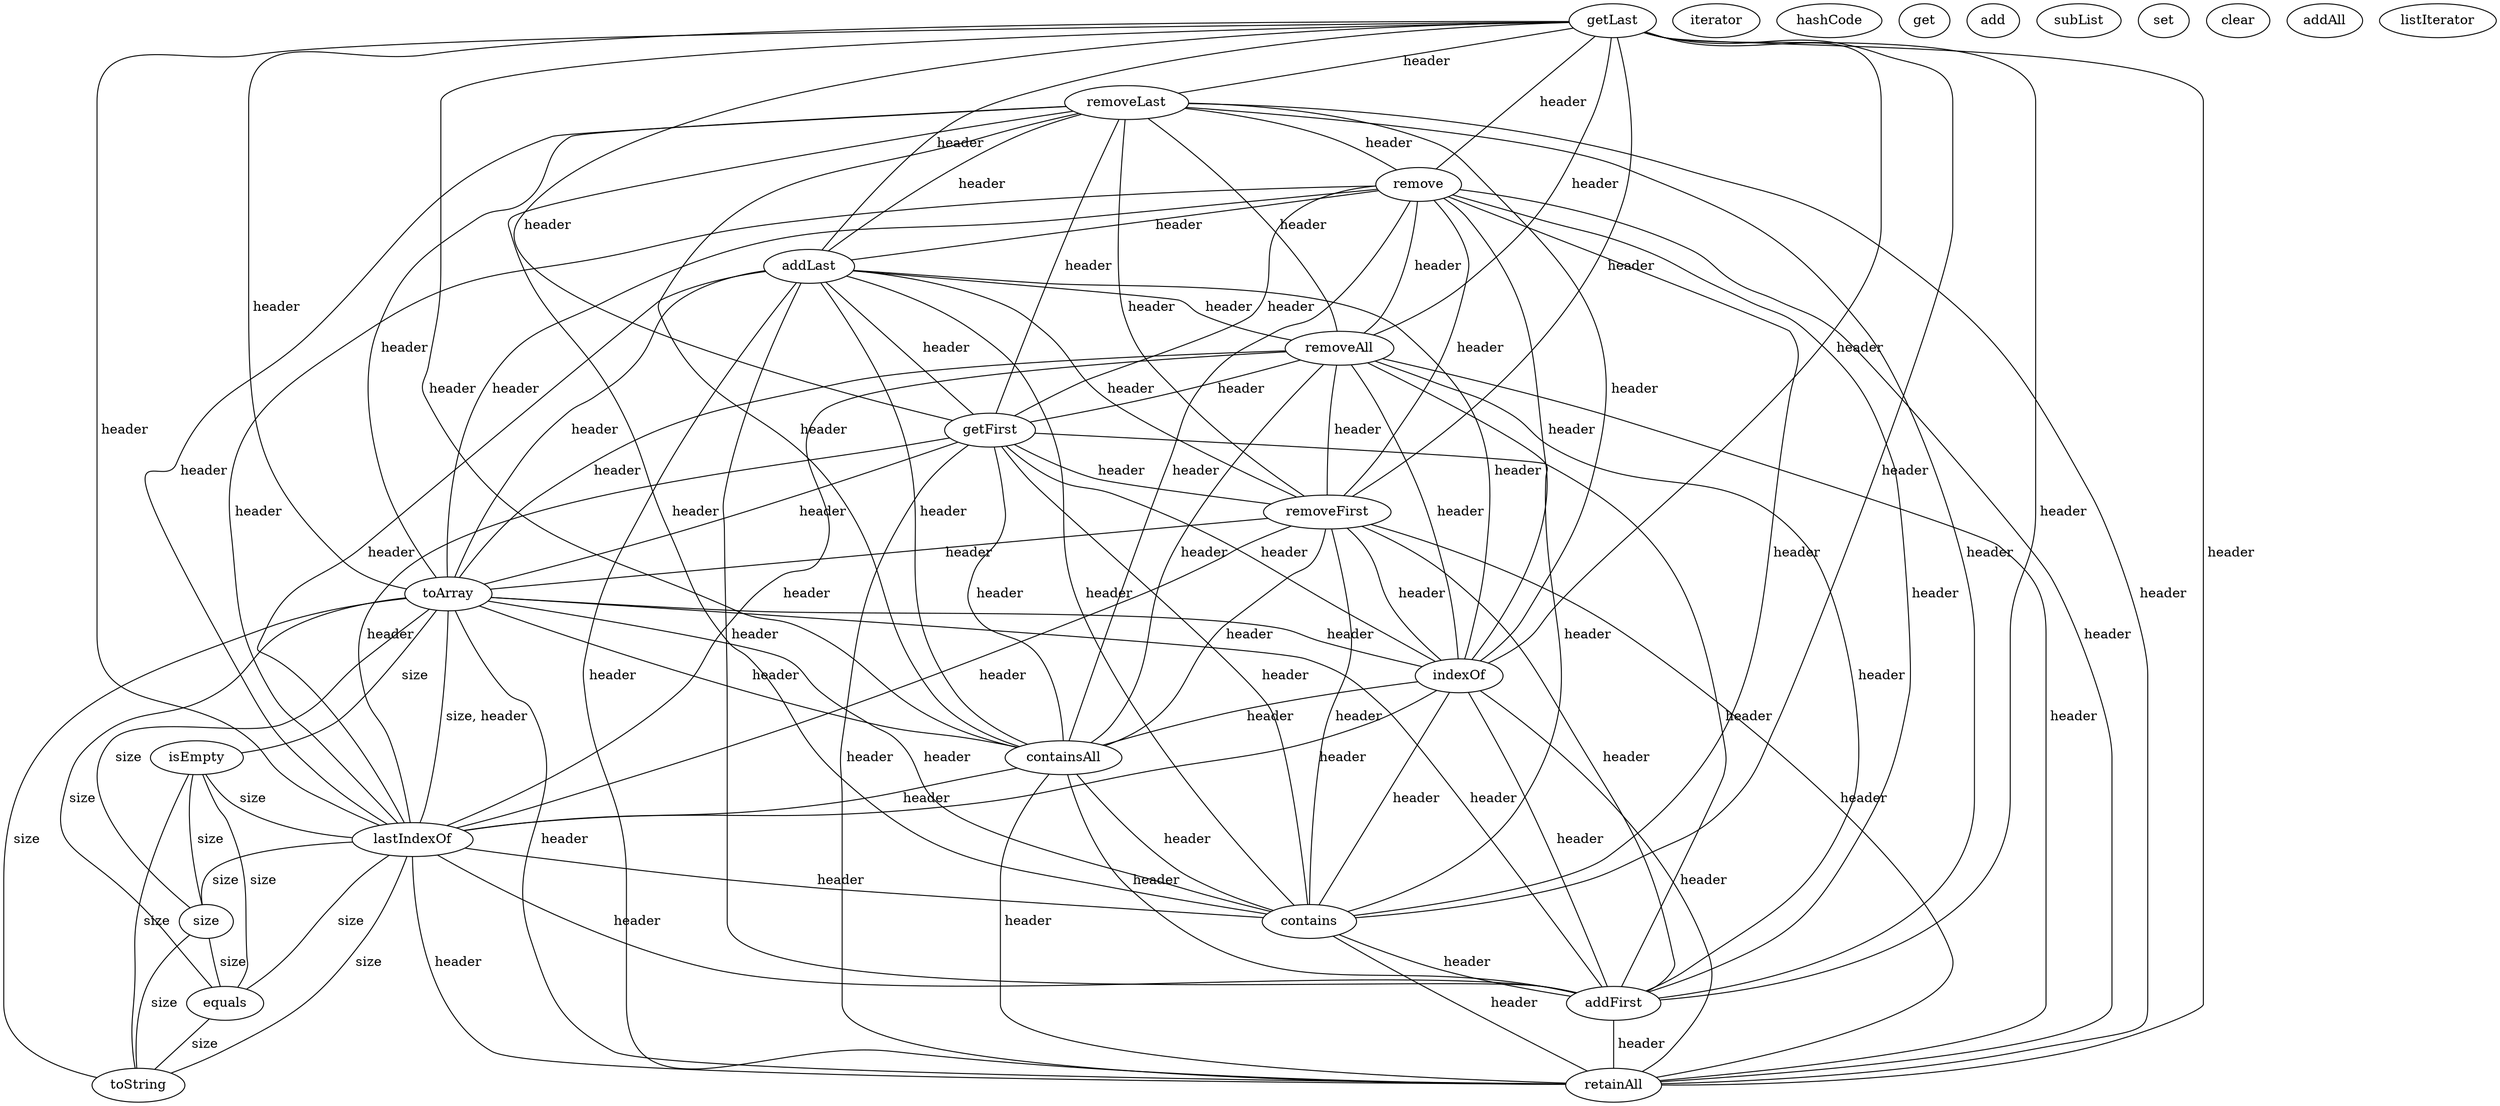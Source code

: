 digraph G {
getLast;
removeLast;
remove;
addLast;
iterator;
removeAll;
getFirst;
hashCode;
get;
removeFirst;
toArray;
indexOf;
add;
subList;
set;
containsAll;
isEmpty;
clear;
lastIndexOf;
contains;
size;
addAll;
equals;
listIterator;
toString;
addFirst;
retainAll;
containsAll -> lastIndexOf [label=" header", dir=none];
containsAll -> contains [label=" header", dir=none];
containsAll -> addFirst [label=" header", dir=none];
containsAll -> retainAll [label=" header", dir=none];
isEmpty -> lastIndexOf [label=" size", dir=none];
isEmpty -> size [label=" size", dir=none];
isEmpty -> equals [label=" size", dir=none];
isEmpty -> toString [label=" size", dir=none];
getLast -> containsAll [label=" header", dir=none];
getLast -> removeLast [label=" header", dir=none];
getLast -> remove [label=" header", dir=none];
getLast -> addLast [label=" header", dir=none];
getLast -> lastIndexOf [label=" header", dir=none];
getLast -> removeAll [label=" header", dir=none];
getLast -> contains [label=" header", dir=none];
getLast -> getFirst [label=" header", dir=none];
getLast -> removeFirst [label=" header", dir=none];
getLast -> toArray [label=" header", dir=none];
getLast -> indexOf [label=" header", dir=none];
getLast -> addFirst [label=" header", dir=none];
getLast -> retainAll [label=" header", dir=none];
removeLast -> addLast [label=" header", dir=none];
removeLast -> lastIndexOf [label=" header", dir=none];
removeLast -> removeAll [label=" header", dir=none];
removeLast -> contains [label=" header", dir=none];
removeLast -> getFirst [label=" header", dir=none];
removeLast -> removeFirst [label=" header", dir=none];
removeLast -> containsAll [label=" header", dir=none];
removeLast -> toArray [label=" header", dir=none];
removeLast -> indexOf [label=" header", dir=none];
removeLast -> remove [label=" header", dir=none];
removeLast -> addFirst [label=" header", dir=none];
removeLast -> retainAll [label=" header", dir=none];
remove -> addLast [label=" header", dir=none];
remove -> lastIndexOf [label=" header", dir=none];
remove -> removeAll [label=" header", dir=none];
remove -> contains [label=" header", dir=none];
remove -> getFirst [label=" header", dir=none];
remove -> removeFirst [label=" header", dir=none];
remove -> containsAll [label=" header", dir=none];
remove -> toArray [label=" header", dir=none];
remove -> indexOf [label=" header", dir=none];
remove -> addFirst [label=" header", dir=none];
remove -> retainAll [label=" header", dir=none];
addLast -> lastIndexOf [label=" header", dir=none];
addLast -> removeAll [label=" header", dir=none];
addLast -> contains [label=" header", dir=none];
addLast -> getFirst [label=" header", dir=none];
addLast -> removeFirst [label=" header", dir=none];
addLast -> containsAll [label=" header", dir=none];
addLast -> toArray [label=" header", dir=none];
addLast -> indexOf [label=" header", dir=none];
addLast -> addFirst [label=" header", dir=none];
addLast -> retainAll [label=" header", dir=none];
lastIndexOf -> contains [label=" header", dir=none];
lastIndexOf -> size [label=" size", dir=none];
lastIndexOf -> equals [label=" size", dir=none];
lastIndexOf -> toString [label=" size", dir=none];
lastIndexOf -> addFirst [label=" header", dir=none];
lastIndexOf -> retainAll [label=" header", dir=none];
removeAll -> lastIndexOf [label=" header", dir=none];
removeAll -> contains [label=" header", dir=none];
removeAll -> getFirst [label=" header", dir=none];
removeAll -> removeFirst [label=" header", dir=none];
removeAll -> containsAll [label=" header", dir=none];
removeAll -> toArray [label=" header", dir=none];
removeAll -> indexOf [label=" header", dir=none];
removeAll -> addFirst [label=" header", dir=none];
removeAll -> retainAll [label=" header", dir=none];
contains -> addFirst [label=" header", dir=none];
contains -> retainAll [label=" header", dir=none];
size -> equals [label=" size", dir=none];
size -> toString [label=" size", dir=none];
getFirst -> lastIndexOf [label=" header", dir=none];
getFirst -> contains [label=" header", dir=none];
getFirst -> removeFirst [label=" header", dir=none];
getFirst -> containsAll [label=" header", dir=none];
getFirst -> toArray [label=" header", dir=none];
getFirst -> indexOf [label=" header", dir=none];
getFirst -> addFirst [label=" header", dir=none];
getFirst -> retainAll [label=" header", dir=none];
removeFirst -> lastIndexOf [label=" header", dir=none];
removeFirst -> contains [label=" header", dir=none];
removeFirst -> containsAll [label=" header", dir=none];
removeFirst -> toArray [label=" header", dir=none];
removeFirst -> indexOf [label=" header", dir=none];
removeFirst -> addFirst [label=" header", dir=none];
removeFirst -> retainAll [label=" header", dir=none];
equals -> toString [label=" size", dir=none];
toArray -> lastIndexOf [label=" size, header", dir=none];
toArray -> contains [label=" header", dir=none];
toArray -> size [label=" size", dir=none];
toArray -> containsAll [label=" header", dir=none];
toArray -> equals [label=" size", dir=none];
toArray -> isEmpty [label=" size", dir=none];
toArray -> toString [label=" size", dir=none];
toArray -> indexOf [label=" header", dir=none];
toArray -> addFirst [label=" header", dir=none];
toArray -> retainAll [label=" header", dir=none];
indexOf -> lastIndexOf [label=" header", dir=none];
indexOf -> contains [label=" header", dir=none];
indexOf -> containsAll [label=" header", dir=none];
indexOf -> addFirst [label=" header", dir=none];
indexOf -> retainAll [label=" header", dir=none];
addFirst -> retainAll [label=" header", dir=none];
}